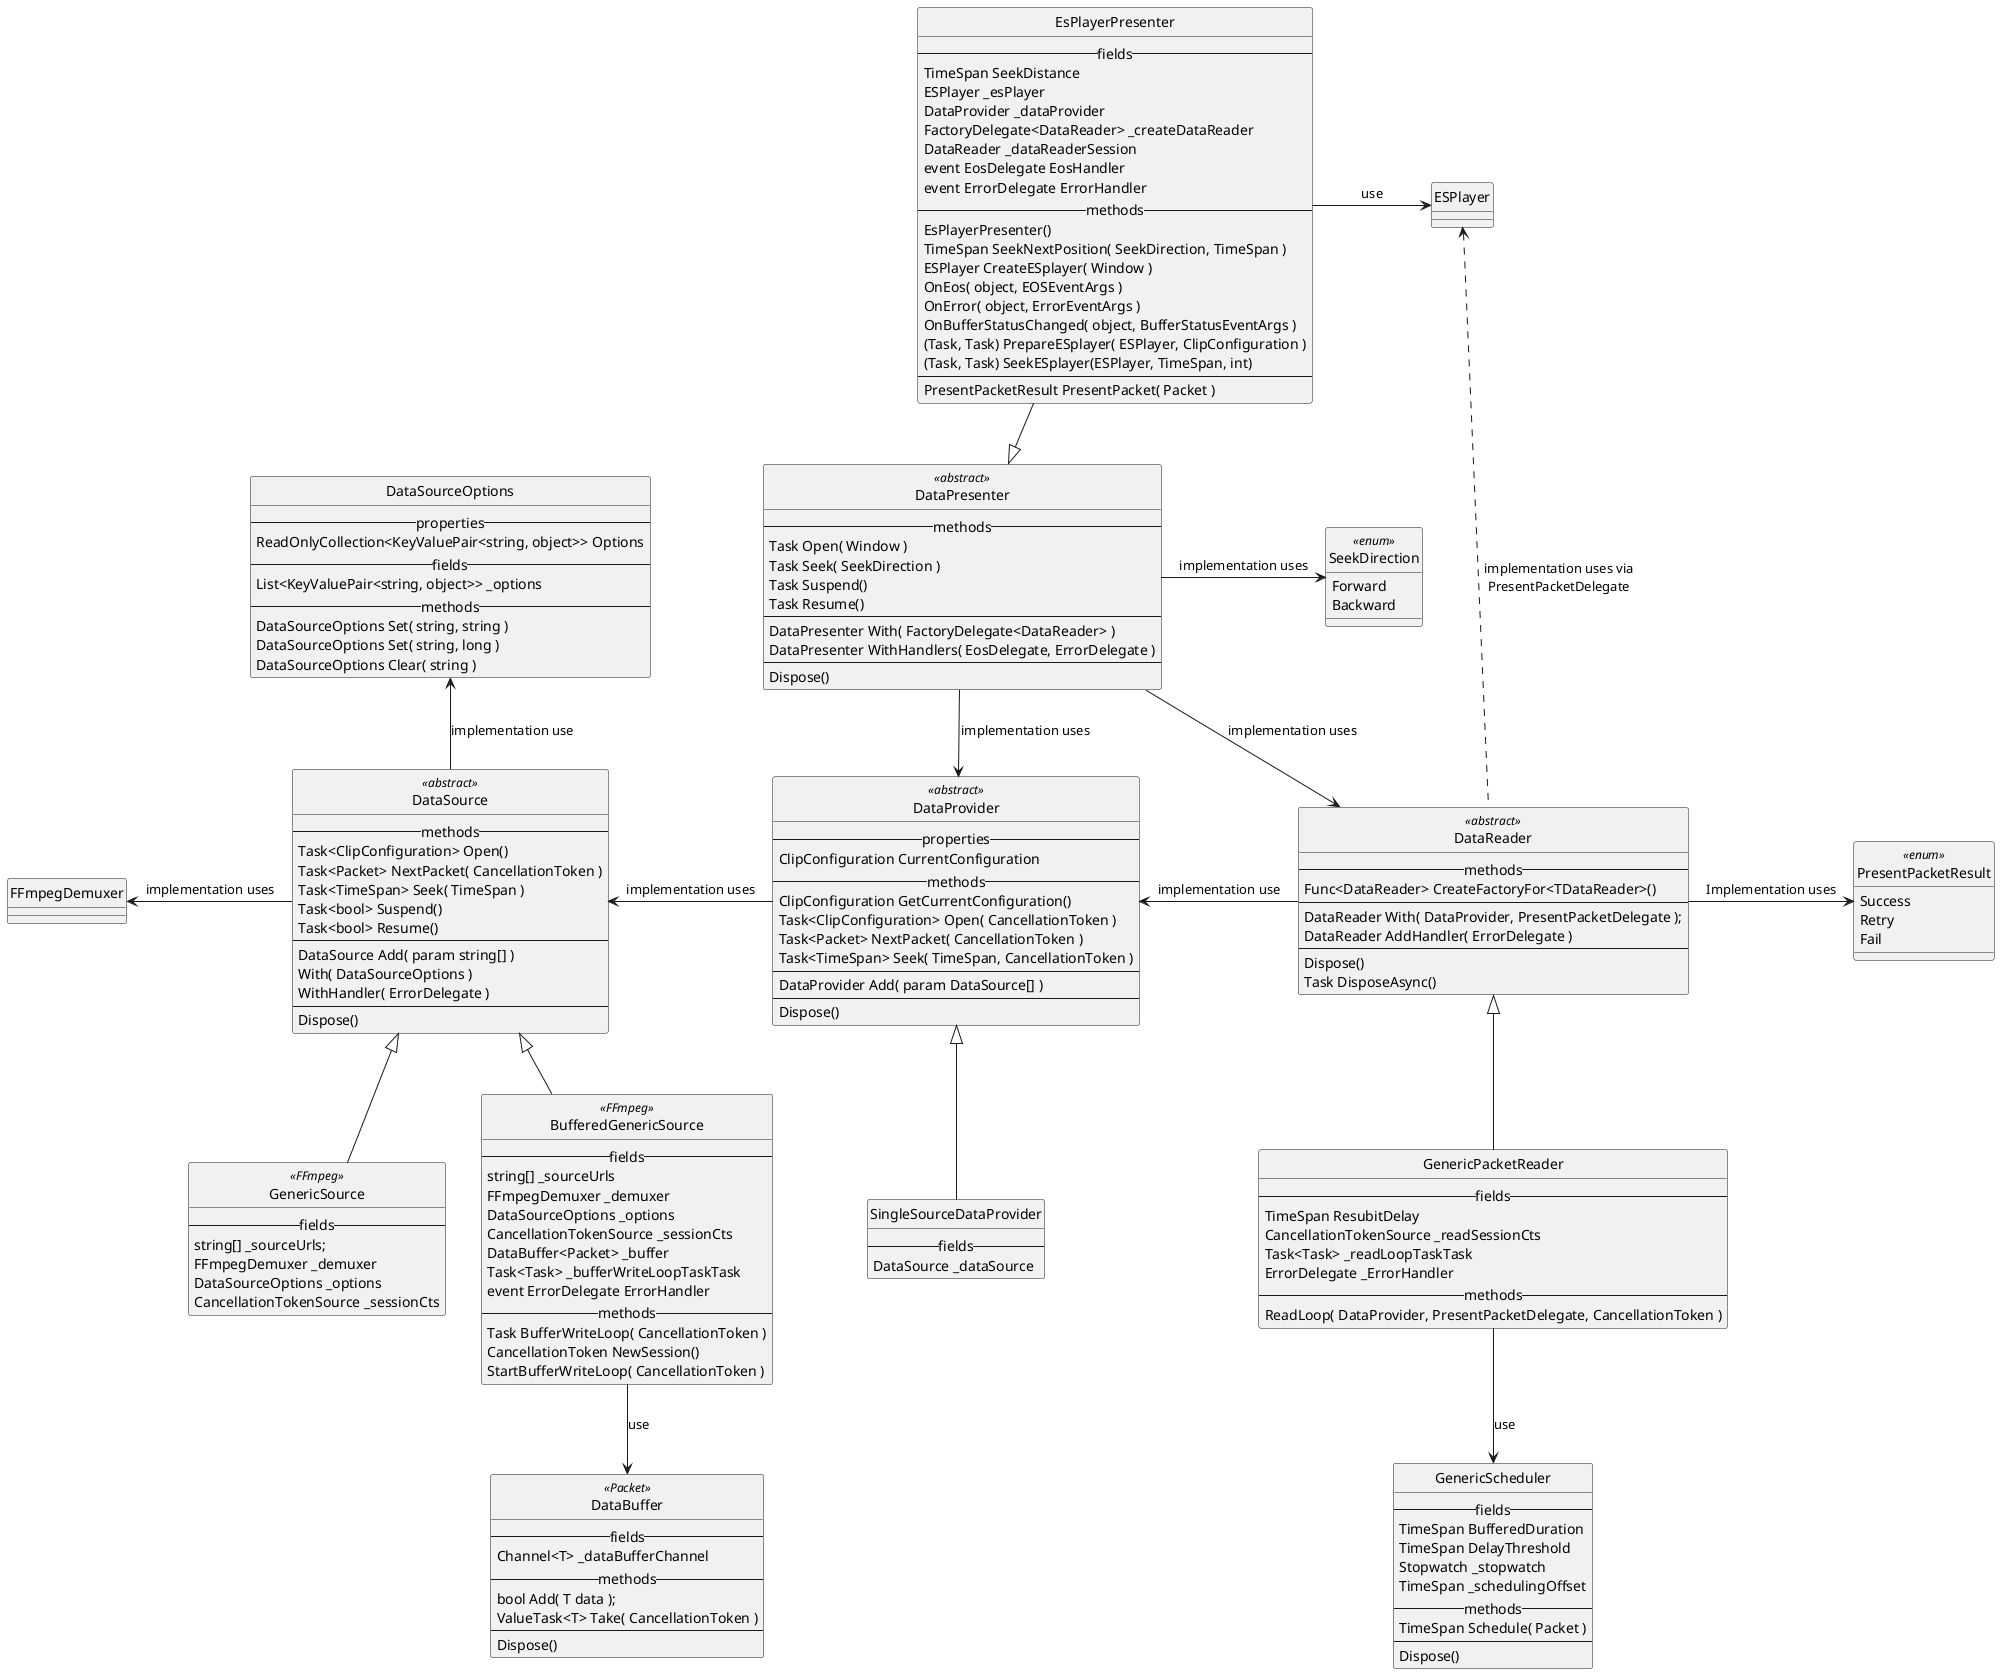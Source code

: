 @startuml ClassModel
hide circle

class DataSource <<abstract>>
class GenericSource <<FFmpeg>>
class BufferedGenericSource <<FFmpeg>>
class FFmpegDemuxer

class DataProvider <<abstract>>
class SingleSourceDataProvider 

class DataReader <<abstract>>
class GenericPacketReader
class GenericScheduler

class DataPresenter <<abstract>>
class EsPlayerPresenter

class DataBuffer <<Packet>>

DataSource <|-- GenericSource
DataSource <|-- BufferedGenericSource

DataProvider <|-- SingleSourceDataProvider

DataReader <|-- GenericPacketReader
EsPlayerPresenter --|> DataPresenter
class SeekDirection <<enum>>


DataProvider <- DataReader : implementation use
DataReader -up..> ESPlayer : implementation uses via\nPresentPacketDelegate

class PresentPacketResult <<enum>>
DataReader -> PresentPacketResult : Implementation uses
FFmpegDemuxer <- DataSource : implementation uses
DataSource <- DataProvider : implementation uses

DataPresenter -down-> DataProvider : implementation uses
DataPresenter -down-> DataReader : implementation uses
DataPresenter -> SeekDirection : implementation uses
GenericPacketReader -down-> GenericScheduler : use
EsPlayerPresenter -> ESPlayer : use

BufferedGenericSource -down-> DataBuffer : use

DataSource -up-> DataSourceOptions : implementation use

class PresentPacketResult
{
    Success
    Retry
    Fail
}

class SeekDirection
{
    Forward
    Backward
}

class DataSource
{
    -- methods --
    Task<ClipConfiguration> Open()
    Task<Packet> NextPacket( CancellationToken )
    Task<TimeSpan> Seek( TimeSpan )
    Task<bool> Suspend()
    Task<bool> Resume()
    --
    DataSource Add( param string[] )
    With( DataSourceOptions )
    WithHandler( ErrorDelegate )
    --
    Dispose()
}

class GenericSource
{
    -- fields --
    string[] _sourceUrls;
    FFmpegDemuxer _demuxer
    DataSourceOptions _options
    CancellationTokenSource _sessionCts
}

class BufferedGenericSource
{
    -- fields --
    string[] _sourceUrls
    FFmpegDemuxer _demuxer
    DataSourceOptions _options
    CancellationTokenSource _sessionCts
    DataBuffer<Packet> _buffer
    Task<Task> _bufferWriteLoopTaskTask
    event ErrorDelegate ErrorHandler
    -- methods --
    Task BufferWriteLoop( CancellationToken )
    CancellationToken NewSession()
    StartBufferWriteLoop( CancellationToken )
}

class DataBuffer
{
    -- fields --
    Channel<T> _dataBufferChannel
    -- methods --
    bool Add( T data );
    ValueTask<T> Take( CancellationToken )
    --
    Dispose()
}


class DataProvider
{
    -- properties --
    ClipConfiguration CurrentConfiguration
    -- methods --
    ClipConfiguration GetCurrentConfiguration()
    Task<ClipConfiguration> Open( CancellationToken )
    Task<Packet> NextPacket( CancellationToken )
    Task<TimeSpan> Seek( TimeSpan, CancellationToken )
    --
    DataProvider Add( param DataSource[] )
    --
    Dispose()
}

class SingleSourceDataProvider
{
    -- fields--
    DataSource _dataSource
}

class DataPresenter
{
    -- methods --
    Task Open( Window )
    Task Seek( SeekDirection )
    Task Suspend()
    Task Resume()
    --
    DataPresenter With( FactoryDelegate<DataReader> )
    DataPresenter WithHandlers( EosDelegate, ErrorDelegate )
    --
    Dispose()
}

class EsPlayerPresenter
{
    -- fields --
    TimeSpan SeekDistance
    ESPlayer _esPlayer
    DataProvider _dataProvider
    FactoryDelegate<DataReader> _createDataReader
    DataReader _dataReaderSession
    event EosDelegate EosHandler
    event ErrorDelegate ErrorHandler
    -- methods --
    EsPlayerPresenter()
    TimeSpan SeekNextPosition( SeekDirection, TimeSpan )
    ESPlayer CreateESplayer( Window )
    OnEos( object, EOSEventArgs )
    OnError( object, ErrorEventArgs )
    OnBufferStatusChanged( object, BufferStatusEventArgs )
    (Task, Task) PrepareESplayer( ESPlayer, ClipConfiguration )
    (Task, Task) SeekESplayer(ESPlayer, TimeSpan, int)
    --
    PresentPacketResult PresentPacket( Packet )
}

class DataReader
{
    -- methods --
    Func<DataReader> CreateFactoryFor<TDataReader>()
    --
    DataReader With( DataProvider, PresentPacketDelegate );
    DataReader AddHandler( ErrorDelegate )
    --
    Dispose()
    Task DisposeAsync()
}

class GenericPacketReader
{
    -- fields --
    TimeSpan ResubitDelay
    CancellationTokenSource _readSessionCts
    Task<Task> _readLoopTaskTask
    ErrorDelegate _ErrorHandler
    -- methods --
    ReadLoop( DataProvider, PresentPacketDelegate, CancellationToken )
}

class GenericScheduler
{
    -- fields --
    TimeSpan BufferedDuration
    TimeSpan DelayThreshold
    Stopwatch _stopwatch
    TimeSpan _schedulingOffset
    -- methods --
    TimeSpan Schedule( Packet )
    --
    Dispose()
}

class DataSourceOptions
{
    -- properties --
    ReadOnlyCollection<KeyValuePair<string, object>> Options
    -- fields --
    List<KeyValuePair<string, object>> _options
    -- methods --
    DataSourceOptions Set( string, string )
    DataSourceOptions Set( string, long )
    DataSourceOptions Clear( string ) 
}

@enduml
